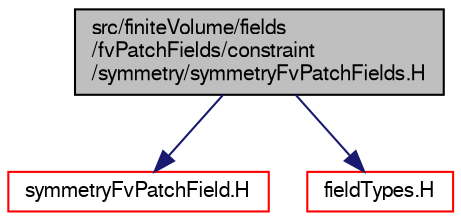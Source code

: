 digraph "src/finiteVolume/fields/fvPatchFields/constraint/symmetry/symmetryFvPatchFields.H"
{
  bgcolor="transparent";
  edge [fontname="FreeSans",fontsize="10",labelfontname="FreeSans",labelfontsize="10"];
  node [fontname="FreeSans",fontsize="10",shape=record];
  Node1 [label="src/finiteVolume/fields\l/fvPatchFields/constraint\l/symmetry/symmetryFvPatchFields.H",height=0.2,width=0.4,color="black", fillcolor="grey75", style="filled" fontcolor="black"];
  Node1 -> Node2 [color="midnightblue",fontsize="10",style="solid",fontname="FreeSans"];
  Node2 [label="symmetryFvPatchField.H",height=0.2,width=0.4,color="red",URL="$a04832.html"];
  Node1 -> Node3 [color="midnightblue",fontsize="10",style="solid",fontname="FreeSans"];
  Node3 [label="fieldTypes.H",height=0.2,width=0.4,color="red",URL="$a07492.html",tooltip="Include the header files for all the primitive types that Fields are instantiated for..."];
}
